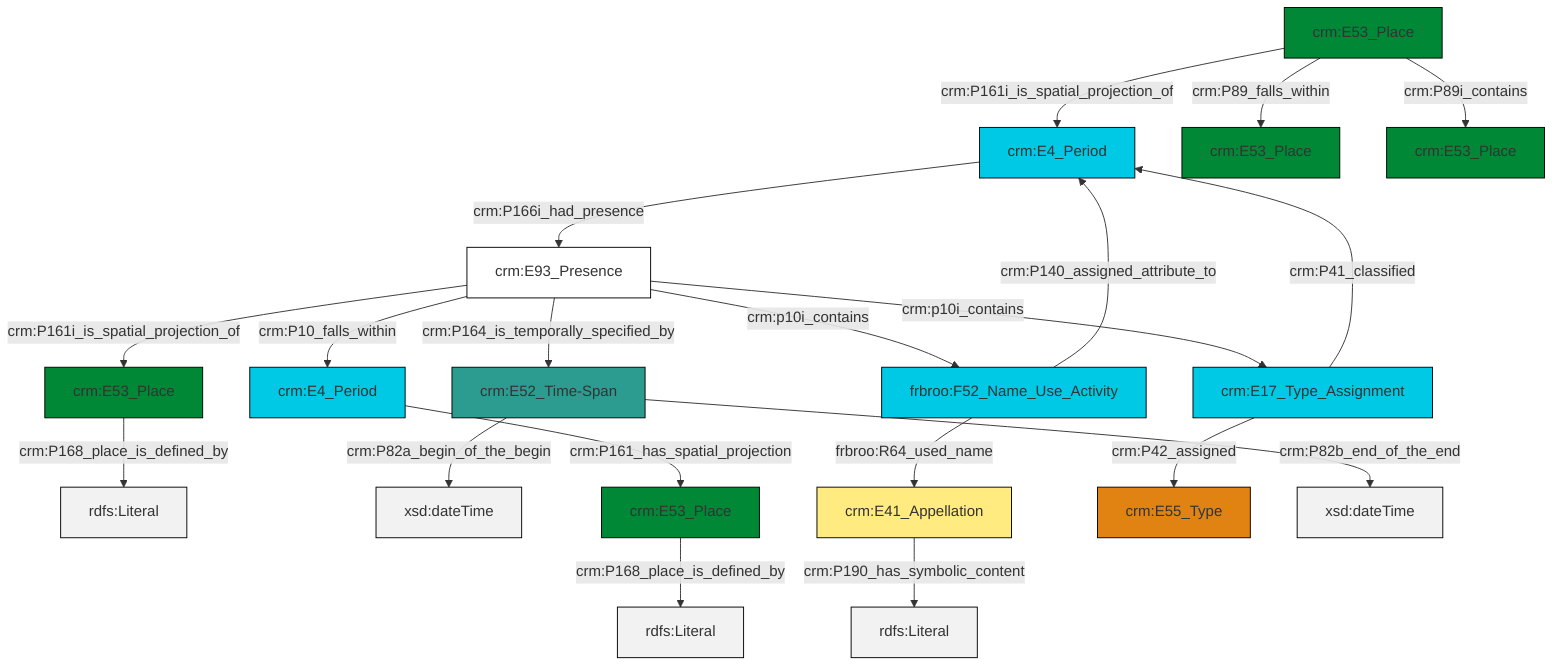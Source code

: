 graph TD
classDef Literal fill:#f2f2f2,stroke:#000000;
classDef CRM_Entity fill:#FFFFFF,stroke:#000000;
classDef Temporal_Entity fill:#00C9E6, stroke:#000000;
classDef Type fill:#E18312, stroke:#000000;
classDef Time-Span fill:#2C9C91, stroke:#000000;
classDef Appellation fill:#FFEB7F, stroke:#000000;
classDef Place fill:#008836, stroke:#000000;
classDef Persistent_Item fill:#B266B2, stroke:#000000;
classDef Conceptual_Object fill:#FFD700, stroke:#000000;
classDef Physical_Thing fill:#D2B48C, stroke:#000000;
classDef Actor fill:#f58aad, stroke:#000000;
classDef PC_Classes fill:#4ce600, stroke:#000000;
classDef Multi fill:#cccccc,stroke:#000000;

0["crm:E53_Place"]:::Place -->|crm:P168_place_is_defined_by| 1[rdfs:Literal]:::Literal
2["crm:E52_Time-Span"]:::Time-Span -->|crm:P82a_begin_of_the_begin| 3[xsd:dateTime]:::Literal
8["frbroo:F52_Name_Use_Activity"]:::Temporal_Entity -->|crm:P140_assigned_attribute_to| 9["crm:E4_Period"]:::Temporal_Entity
6["crm:E53_Place"]:::Place -->|crm:P161i_is_spatial_projection_of| 9["crm:E4_Period"]:::Temporal_Entity
9["crm:E4_Period"]:::Temporal_Entity -->|crm:P166i_had_presence| 11["crm:E93_Presence"]:::CRM_Entity
11["crm:E93_Presence"]:::CRM_Entity -->|crm:p10i_contains| 15["crm:E17_Type_Assignment"]:::Temporal_Entity
4["crm:E53_Place"]:::Place -->|crm:P168_place_is_defined_by| 16[rdfs:Literal]:::Literal
11["crm:E93_Presence"]:::CRM_Entity -->|crm:P161i_is_spatial_projection_of| 0["crm:E53_Place"]:::Place
8["frbroo:F52_Name_Use_Activity"]:::Temporal_Entity -->|frbroo:R64_used_name| 17["crm:E41_Appellation"]:::Appellation
19["crm:E4_Period"]:::Temporal_Entity -->|crm:P161_has_spatial_projection| 4["crm:E53_Place"]:::Place
11["crm:E93_Presence"]:::CRM_Entity -->|crm:P10_falls_within| 19["crm:E4_Period"]:::Temporal_Entity
15["crm:E17_Type_Assignment"]:::Temporal_Entity -->|crm:P42_assigned| 20["crm:E55_Type"]:::Type
6["crm:E53_Place"]:::Place -->|crm:P89_falls_within| 13["crm:E53_Place"]:::Place
11["crm:E93_Presence"]:::CRM_Entity -->|crm:P164_is_temporally_specified_by| 2["crm:E52_Time-Span"]:::Time-Span
17["crm:E41_Appellation"]:::Appellation -->|crm:P190_has_symbolic_content| 28[rdfs:Literal]:::Literal
2["crm:E52_Time-Span"]:::Time-Span -->|crm:P82b_end_of_the_end| 29[xsd:dateTime]:::Literal
11["crm:E93_Presence"]:::CRM_Entity -->|crm:p10i_contains| 8["frbroo:F52_Name_Use_Activity"]:::Temporal_Entity
6["crm:E53_Place"]:::Place -->|crm:P89i_contains| 22["crm:E53_Place"]:::Place
15["crm:E17_Type_Assignment"]:::Temporal_Entity -->|crm:P41_classified| 9["crm:E4_Period"]:::Temporal_Entity